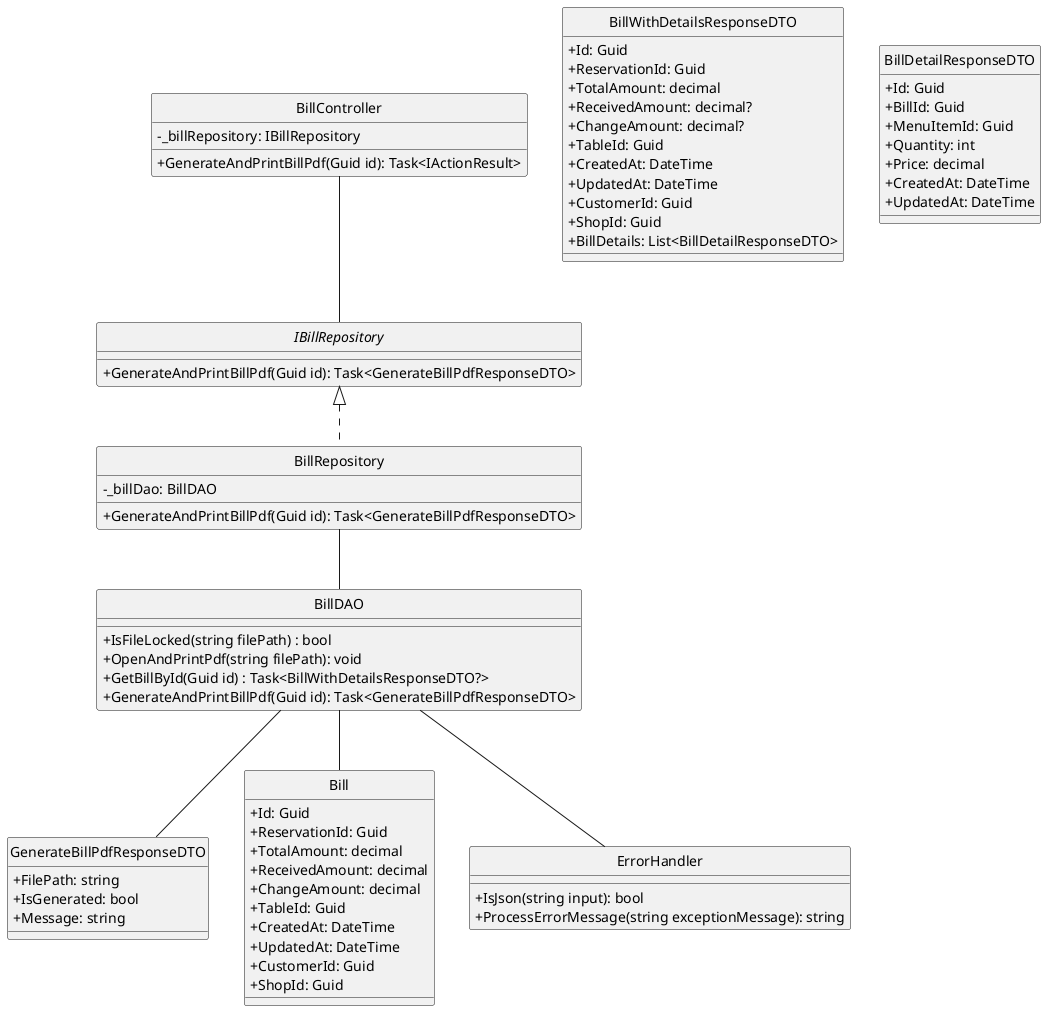 @startuml
hide circle
skinparam classAttributeIconSize 0

class BillController {
    - _billRepository: IBillRepository
    + GenerateAndPrintBillPdf(Guid id): Task<IActionResult>
}

interface IBillRepository {
    + GenerateAndPrintBillPdf(Guid id): Task<GenerateBillPdfResponseDTO>
}

class BillRepository {
    - _billDao: BillDAO
    + GenerateAndPrintBillPdf(Guid id): Task<GenerateBillPdfResponseDTO>
}

class BillDAO {
    + IsFileLocked(string filePath) : bool
    + OpenAndPrintPdf(string filePath): void
    + GetBillById(Guid id) : Task<BillWithDetailsResponseDTO?> 
    + GenerateAndPrintBillPdf(Guid id): Task<GenerateBillPdfResponseDTO>
}

class GenerateBillPdfResponseDTO {
    + FilePath: string
    + IsGenerated: bool
    + Message: string
}

class Bill {
    + Id: Guid
    + ReservationId: Guid
    + TotalAmount: decimal
    + ReceivedAmount: decimal
    + ChangeAmount: decimal
    + TableId: Guid
    + CreatedAt: DateTime
    + UpdatedAt: DateTime
    + CustomerId: Guid
    + ShopId: Guid
}


class ErrorHandler {
    + IsJson(string input): bool
    + ProcessErrorMessage(string exceptionMessage): string
}
class BillWithDetailsResponseDTO {
    + Id: Guid
    + ReservationId: Guid
    + TotalAmount: decimal
    + ReceivedAmount: decimal?
    + ChangeAmount: decimal?
    + TableId: Guid
    + CreatedAt: DateTime
    + UpdatedAt: DateTime
    + CustomerId: Guid
    + ShopId: Guid
    + BillDetails: List<BillDetailResponseDTO>
}

class BillDetailResponseDTO {
    + Id: Guid
    + BillId: Guid
    + MenuItemId: Guid
    + Quantity: int
    + Price: decimal
    + CreatedAt: DateTime
    + UpdatedAt: DateTime
}
BillController -- IBillRepository
IBillRepository <|.. BillRepository
BillRepository -- BillDAO
BillDAO -- GenerateBillPdfResponseDTO
BillDAO -- Bill
BillDAO -- ErrorHandler

@enduml
